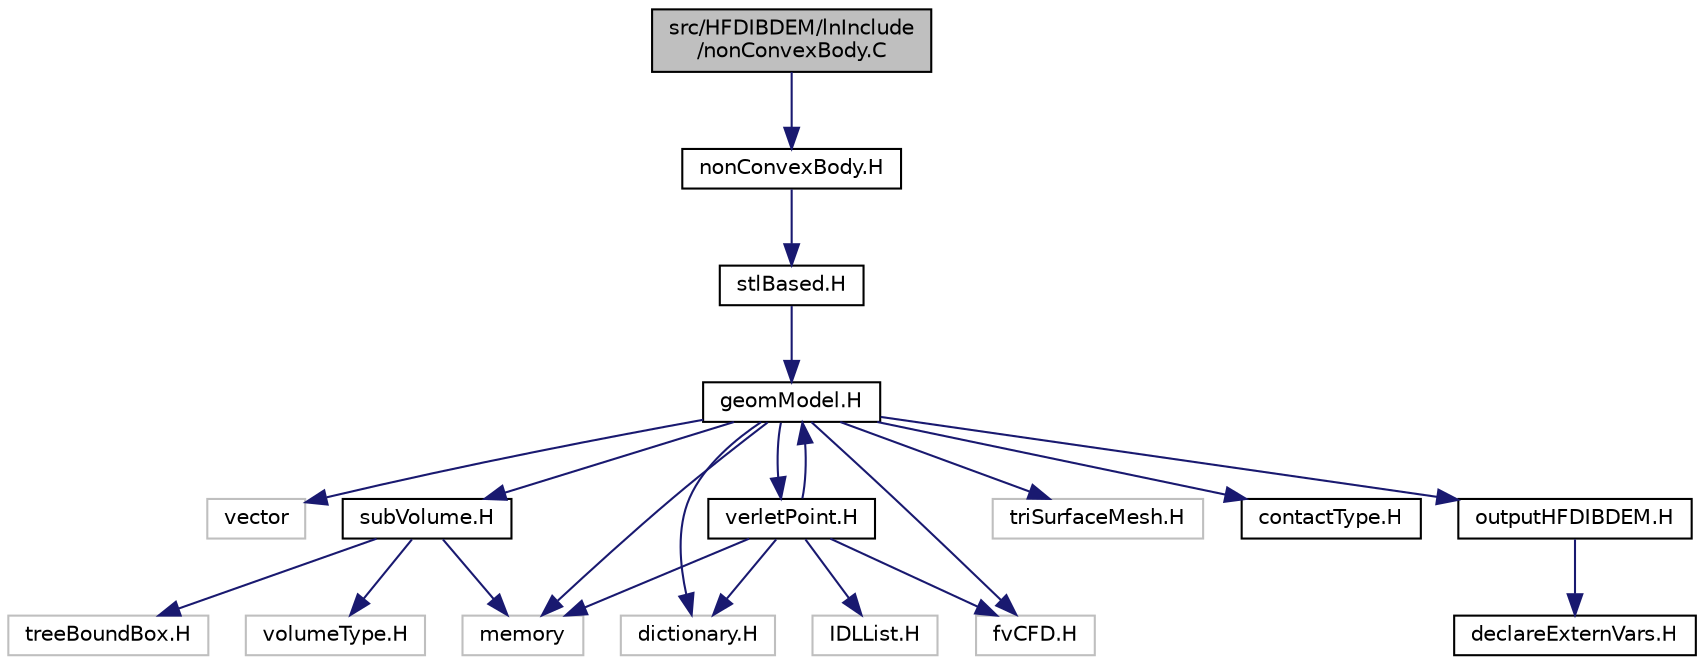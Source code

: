 digraph "src/HFDIBDEM/lnInclude/nonConvexBody.C"
{
 // LATEX_PDF_SIZE
  edge [fontname="Helvetica",fontsize="10",labelfontname="Helvetica",labelfontsize="10"];
  node [fontname="Helvetica",fontsize="10",shape=record];
  Node1 [label="src/HFDIBDEM/lnInclude\l/nonConvexBody.C",height=0.2,width=0.4,color="black", fillcolor="grey75", style="filled", fontcolor="black",tooltip=" "];
  Node1 -> Node2 [color="midnightblue",fontsize="10",style="solid",fontname="Helvetica"];
  Node2 [label="nonConvexBody.H",height=0.2,width=0.4,color="black", fillcolor="white", style="filled",URL="$lnInclude_2nonConvexBody_8H.html",tooltip=" "];
  Node2 -> Node3 [color="midnightblue",fontsize="10",style="solid",fontname="Helvetica"];
  Node3 [label="stlBased.H",height=0.2,width=0.4,color="black", fillcolor="white", style="filled",URL="$lnInclude_2stlBased_8H.html",tooltip=" "];
  Node3 -> Node4 [color="midnightblue",fontsize="10",style="solid",fontname="Helvetica"];
  Node4 [label="geomModel.H",height=0.2,width=0.4,color="black", fillcolor="white", style="filled",URL="$lnInclude_2geomModel_8H.html",tooltip=" "];
  Node4 -> Node5 [color="midnightblue",fontsize="10",style="solid",fontname="Helvetica"];
  Node5 [label="vector",height=0.2,width=0.4,color="grey75", fillcolor="white", style="filled",tooltip=" "];
  Node4 -> Node6 [color="midnightblue",fontsize="10",style="solid",fontname="Helvetica"];
  Node6 [label="memory",height=0.2,width=0.4,color="grey75", fillcolor="white", style="filled",tooltip=" "];
  Node4 -> Node7 [color="midnightblue",fontsize="10",style="solid",fontname="Helvetica"];
  Node7 [label="dictionary.H",height=0.2,width=0.4,color="grey75", fillcolor="white", style="filled",tooltip=" "];
  Node4 -> Node8 [color="midnightblue",fontsize="10",style="solid",fontname="Helvetica"];
  Node8 [label="fvCFD.H",height=0.2,width=0.4,color="grey75", fillcolor="white", style="filled",tooltip=" "];
  Node4 -> Node9 [color="midnightblue",fontsize="10",style="solid",fontname="Helvetica"];
  Node9 [label="triSurfaceMesh.H",height=0.2,width=0.4,color="grey75", fillcolor="white", style="filled",tooltip=" "];
  Node4 -> Node10 [color="midnightblue",fontsize="10",style="solid",fontname="Helvetica"];
  Node10 [label="contactType.H",height=0.2,width=0.4,color="black", fillcolor="white", style="filled",URL="$lnInclude_2contactType_8H.html",tooltip=" "];
  Node4 -> Node11 [color="midnightblue",fontsize="10",style="solid",fontname="Helvetica"];
  Node11 [label="subVolume.H",height=0.2,width=0.4,color="black", fillcolor="white", style="filled",URL="$lnInclude_2subVolume_8H.html",tooltip=" "];
  Node11 -> Node12 [color="midnightblue",fontsize="10",style="solid",fontname="Helvetica"];
  Node12 [label="treeBoundBox.H",height=0.2,width=0.4,color="grey75", fillcolor="white", style="filled",tooltip=" "];
  Node11 -> Node13 [color="midnightblue",fontsize="10",style="solid",fontname="Helvetica"];
  Node13 [label="volumeType.H",height=0.2,width=0.4,color="grey75", fillcolor="white", style="filled",tooltip=" "];
  Node11 -> Node6 [color="midnightblue",fontsize="10",style="solid",fontname="Helvetica"];
  Node4 -> Node14 [color="midnightblue",fontsize="10",style="solid",fontname="Helvetica"];
  Node14 [label="verletPoint.H",height=0.2,width=0.4,color="black", fillcolor="white", style="filled",URL="$lnInclude_2verletPoint_8H.html",tooltip=" "];
  Node14 -> Node7 [color="midnightblue",fontsize="10",style="solid",fontname="Helvetica"];
  Node14 -> Node15 [color="midnightblue",fontsize="10",style="solid",fontname="Helvetica"];
  Node15 [label="IDLList.H",height=0.2,width=0.4,color="grey75", fillcolor="white", style="filled",tooltip=" "];
  Node14 -> Node8 [color="midnightblue",fontsize="10",style="solid",fontname="Helvetica"];
  Node14 -> Node4 [color="midnightblue",fontsize="10",style="solid",fontname="Helvetica"];
  Node14 -> Node6 [color="midnightblue",fontsize="10",style="solid",fontname="Helvetica"];
  Node4 -> Node16 [color="midnightblue",fontsize="10",style="solid",fontname="Helvetica"];
  Node16 [label="outputHFDIBDEM.H",height=0.2,width=0.4,color="black", fillcolor="white", style="filled",URL="$lnInclude_2outputHFDIBDEM_8H.html",tooltip=" "];
  Node16 -> Node17 [color="midnightblue",fontsize="10",style="solid",fontname="Helvetica"];
  Node17 [label="declareExternVars.H",height=0.2,width=0.4,color="black", fillcolor="white", style="filled",URL="$lnInclude_2declareExternVars_8H.html",tooltip=" "];
}
